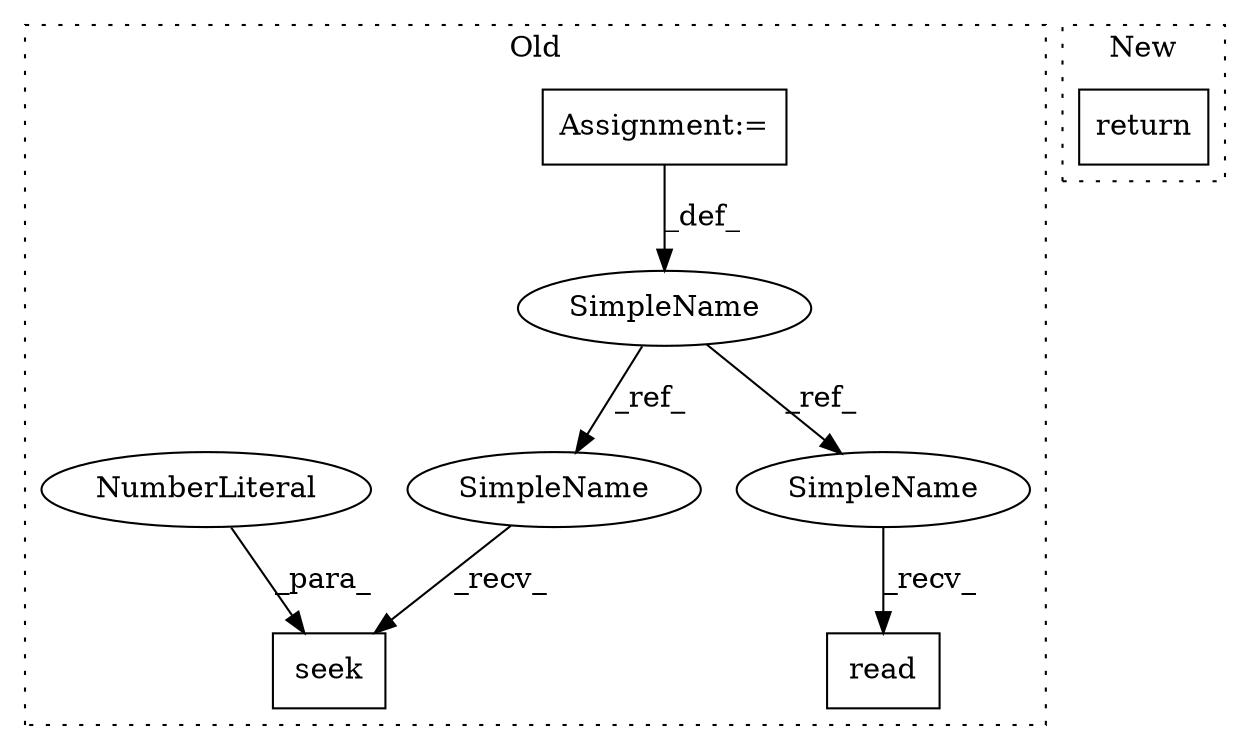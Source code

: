 digraph G {
subgraph cluster0 {
1 [label="seek" a="32" s="2079,2085" l="5,1" shape="box"];
3 [label="Assignment:=" a="7" s="1954" l="1" shape="box"];
4 [label="NumberLiteral" a="34" s="2084" l="1" shape="ellipse"];
5 [label="SimpleName" a="42" s="1939" l="15" shape="ellipse"];
6 [label="read" a="32" s="2138" l="6" shape="box"];
7 [label="SimpleName" a="42" s="2063" l="15" shape="ellipse"];
8 [label="SimpleName" a="42" s="2122" l="15" shape="ellipse"];
label = "Old";
style="dotted";
}
subgraph cluster1 {
2 [label="return" a="41" s="1549" l="7" shape="box"];
label = "New";
style="dotted";
}
3 -> 5 [label="_def_"];
4 -> 1 [label="_para_"];
5 -> 7 [label="_ref_"];
5 -> 8 [label="_ref_"];
7 -> 1 [label="_recv_"];
8 -> 6 [label="_recv_"];
}